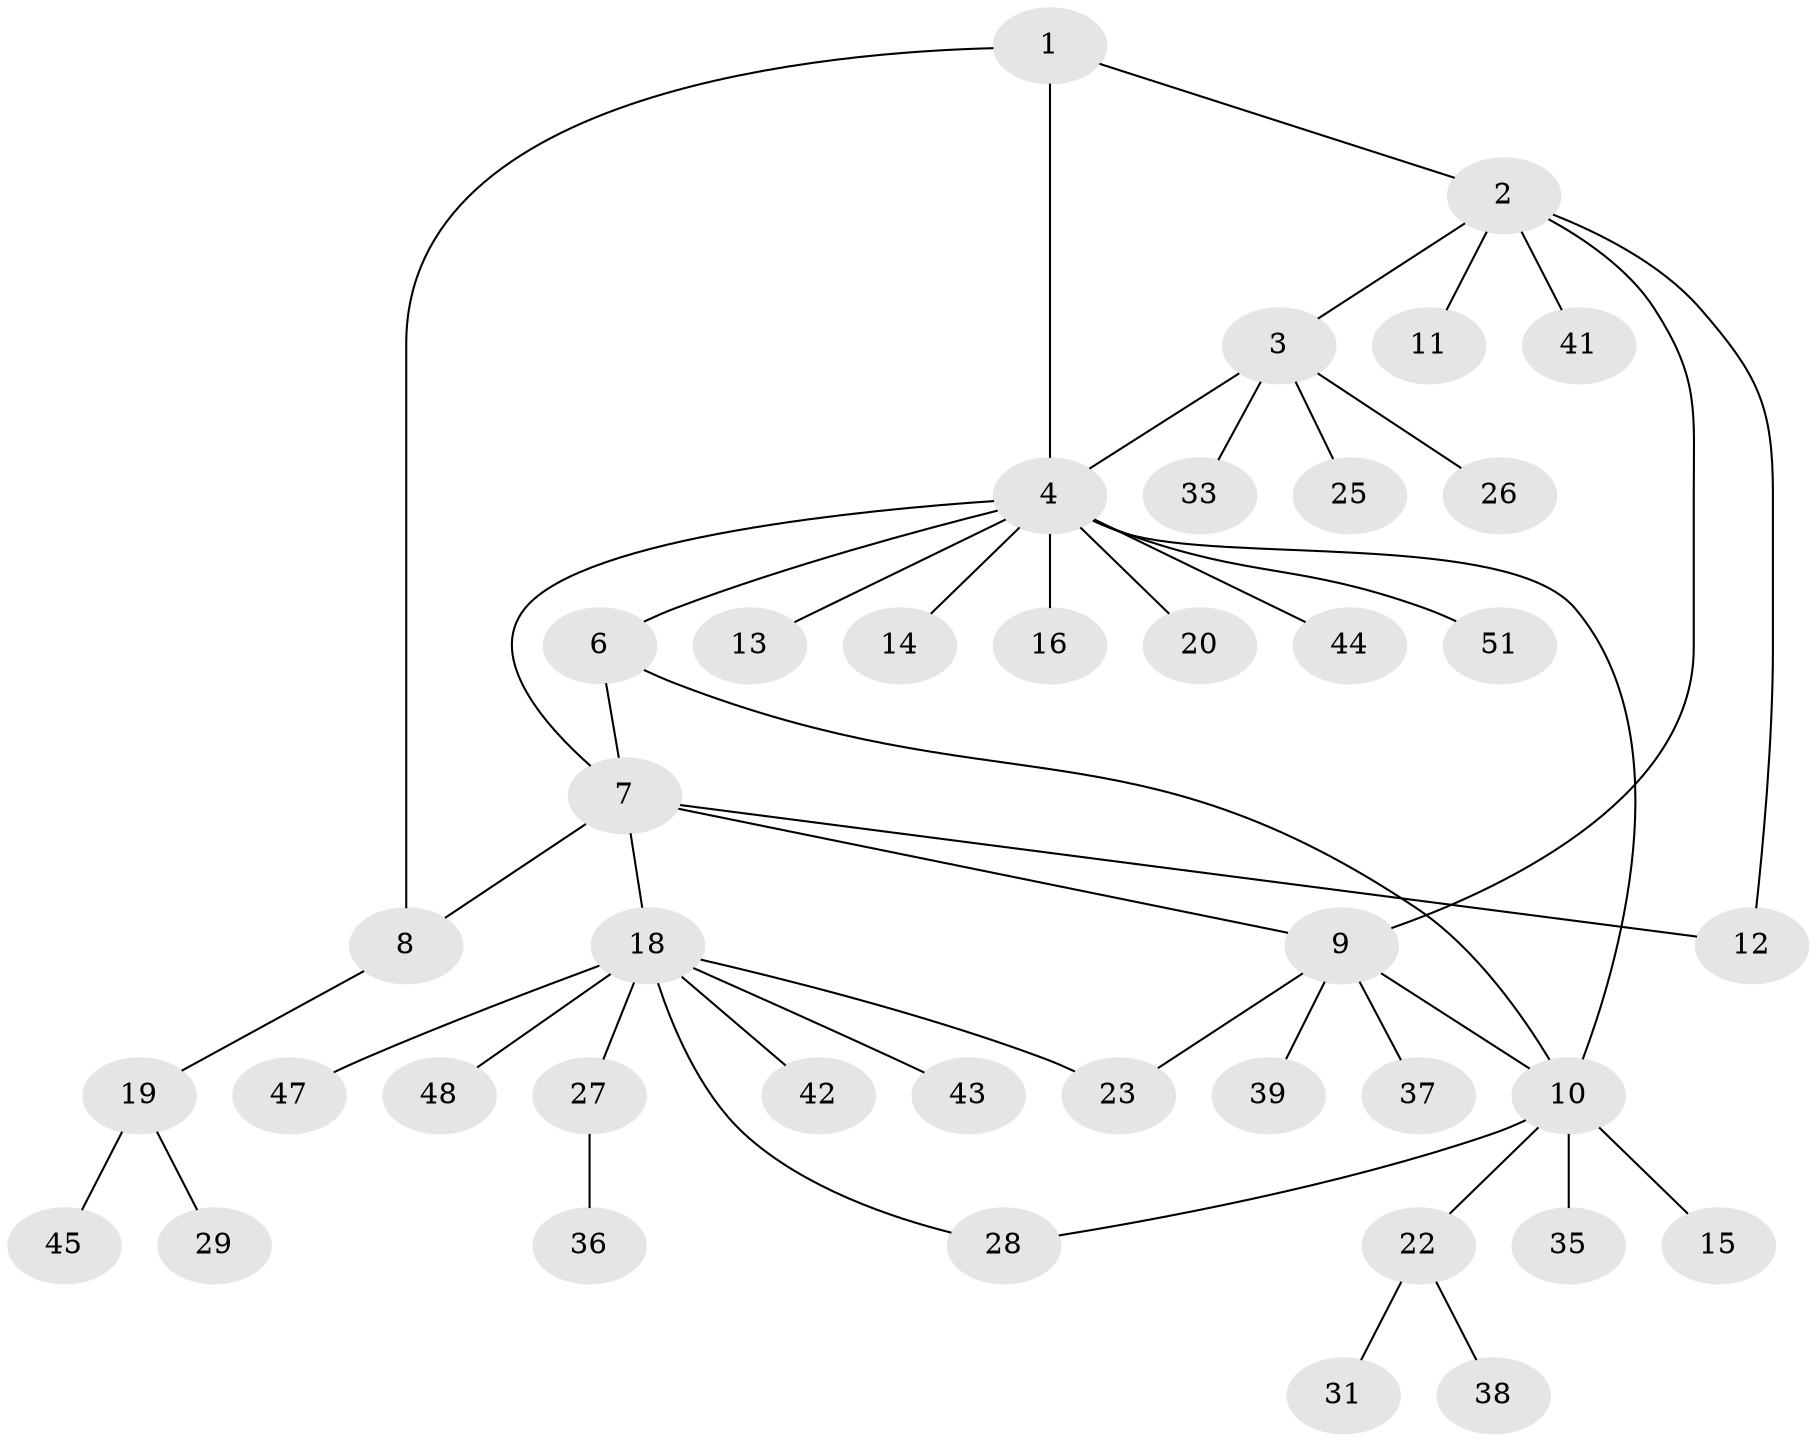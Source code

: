 // Generated by graph-tools (version 1.1) at 2025/52/02/27/25 19:52:19]
// undirected, 40 vertices, 48 edges
graph export_dot {
graph [start="1"]
  node [color=gray90,style=filled];
  1;
  2 [super="+32"];
  3 [super="+52"];
  4 [super="+5"];
  6;
  7 [super="+34"];
  8 [super="+49"];
  9 [super="+21"];
  10 [super="+17"];
  11;
  12;
  13;
  14;
  15;
  16 [super="+46"];
  18 [super="+24"];
  19;
  20;
  22 [super="+30"];
  23;
  25 [super="+40"];
  26;
  27;
  28;
  29;
  31;
  33;
  35;
  36 [super="+53"];
  37;
  38;
  39;
  41;
  42;
  43;
  44;
  45;
  47 [super="+50"];
  48;
  51;
  1 -- 2;
  1 -- 8;
  1 -- 4;
  2 -- 3;
  2 -- 9;
  2 -- 11;
  2 -- 12;
  2 -- 41;
  3 -- 4;
  3 -- 25;
  3 -- 26;
  3 -- 33;
  4 -- 7;
  4 -- 10;
  4 -- 6;
  4 -- 44;
  4 -- 13;
  4 -- 14;
  4 -- 16;
  4 -- 51;
  4 -- 20;
  6 -- 7;
  6 -- 10;
  7 -- 8;
  7 -- 9;
  7 -- 18;
  7 -- 12;
  8 -- 19;
  9 -- 10;
  9 -- 23;
  9 -- 37;
  9 -- 39;
  10 -- 15;
  10 -- 22;
  10 -- 28;
  10 -- 35;
  18 -- 23;
  18 -- 28;
  18 -- 42;
  18 -- 43;
  18 -- 47;
  18 -- 48;
  18 -- 27;
  19 -- 29;
  19 -- 45;
  22 -- 31;
  22 -- 38;
  27 -- 36;
}
